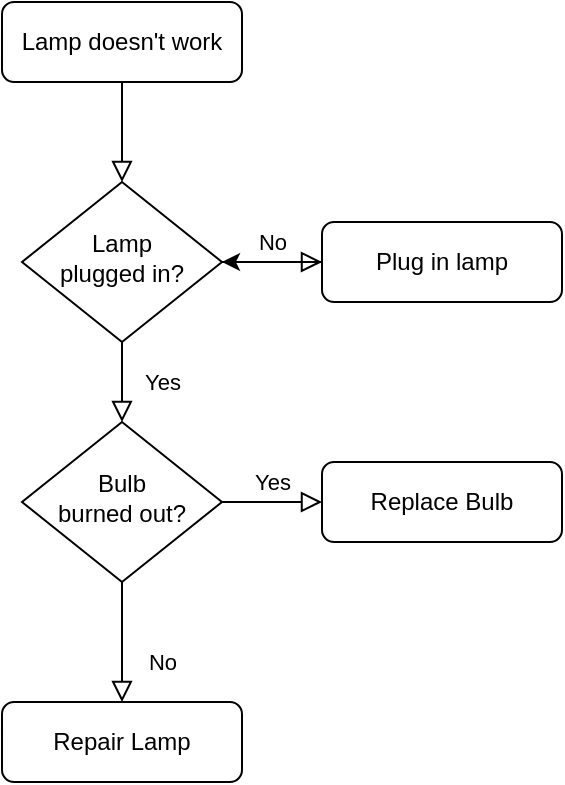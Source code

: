 <mxfile version="20.0.4" type="github" pages="2"><diagram id="C5RBs43oDa-KdzZeNtuy" name="Dsicord"><mxGraphModel dx="836" dy="489" grid="1" gridSize="10" guides="1" tooltips="1" connect="1" arrows="1" fold="1" page="1" pageScale="1" pageWidth="827" pageHeight="1169" math="0" shadow="0"><root><mxCell id="WIyWlLk6GJQsqaUBKTNV-0"/><mxCell id="WIyWlLk6GJQsqaUBKTNV-1" parent="WIyWlLk6GJQsqaUBKTNV-0"/><mxCell id="WIyWlLk6GJQsqaUBKTNV-2" value="" style="rounded=0;html=1;jettySize=auto;orthogonalLoop=1;fontSize=11;endArrow=block;endFill=0;endSize=8;strokeWidth=1;shadow=0;labelBackgroundColor=none;edgeStyle=orthogonalEdgeStyle;" parent="WIyWlLk6GJQsqaUBKTNV-1" source="WIyWlLk6GJQsqaUBKTNV-3" target="WIyWlLk6GJQsqaUBKTNV-6" edge="1"><mxGeometry relative="1" as="geometry"/></mxCell><mxCell id="WIyWlLk6GJQsqaUBKTNV-3" value="Lamp doesn't work" style="rounded=1;whiteSpace=wrap;html=1;fontSize=12;glass=0;strokeWidth=1;shadow=0;" parent="WIyWlLk6GJQsqaUBKTNV-1" vertex="1"><mxGeometry x="160" y="80" width="120" height="40" as="geometry"/></mxCell><mxCell id="WIyWlLk6GJQsqaUBKTNV-4" value="Yes" style="rounded=0;html=1;jettySize=auto;orthogonalLoop=1;fontSize=11;endArrow=block;endFill=0;endSize=8;strokeWidth=1;shadow=0;labelBackgroundColor=none;edgeStyle=orthogonalEdgeStyle;" parent="WIyWlLk6GJQsqaUBKTNV-1" source="WIyWlLk6GJQsqaUBKTNV-6" target="WIyWlLk6GJQsqaUBKTNV-10" edge="1"><mxGeometry y="20" relative="1" as="geometry"><mxPoint as="offset"/></mxGeometry></mxCell><mxCell id="WIyWlLk6GJQsqaUBKTNV-5" value="No" style="edgeStyle=orthogonalEdgeStyle;rounded=0;html=1;jettySize=auto;orthogonalLoop=1;fontSize=11;endArrow=block;endFill=0;endSize=8;strokeWidth=1;shadow=0;labelBackgroundColor=none;" parent="WIyWlLk6GJQsqaUBKTNV-1" source="WIyWlLk6GJQsqaUBKTNV-6" target="WIyWlLk6GJQsqaUBKTNV-7" edge="1"><mxGeometry y="10" relative="1" as="geometry"><mxPoint as="offset"/></mxGeometry></mxCell><mxCell id="WIyWlLk6GJQsqaUBKTNV-6" value="Lamp&lt;br&gt;plugged in?" style="rhombus;whiteSpace=wrap;html=1;shadow=0;fontFamily=Helvetica;fontSize=12;align=center;strokeWidth=1;spacing=6;spacingTop=-4;" parent="WIyWlLk6GJQsqaUBKTNV-1" vertex="1"><mxGeometry x="170" y="170" width="100" height="80" as="geometry"/></mxCell><mxCell id="Bkxs2QdH5ozhIoAV2uQl-0" value="" style="edgeStyle=orthogonalEdgeStyle;rounded=0;orthogonalLoop=1;jettySize=auto;html=1;" edge="1" parent="WIyWlLk6GJQsqaUBKTNV-1" source="WIyWlLk6GJQsqaUBKTNV-7" target="WIyWlLk6GJQsqaUBKTNV-6"><mxGeometry relative="1" as="geometry"/></mxCell><mxCell id="WIyWlLk6GJQsqaUBKTNV-7" value="Plug in lamp" style="rounded=1;whiteSpace=wrap;html=1;fontSize=12;glass=0;strokeWidth=1;shadow=0;" parent="WIyWlLk6GJQsqaUBKTNV-1" vertex="1"><mxGeometry x="320" y="190" width="120" height="40" as="geometry"/></mxCell><mxCell id="WIyWlLk6GJQsqaUBKTNV-8" value="No" style="rounded=0;html=1;jettySize=auto;orthogonalLoop=1;fontSize=11;endArrow=block;endFill=0;endSize=8;strokeWidth=1;shadow=0;labelBackgroundColor=none;edgeStyle=orthogonalEdgeStyle;" parent="WIyWlLk6GJQsqaUBKTNV-1" source="WIyWlLk6GJQsqaUBKTNV-10" target="WIyWlLk6GJQsqaUBKTNV-11" edge="1"><mxGeometry x="0.333" y="20" relative="1" as="geometry"><mxPoint as="offset"/></mxGeometry></mxCell><mxCell id="WIyWlLk6GJQsqaUBKTNV-9" value="Yes" style="edgeStyle=orthogonalEdgeStyle;rounded=0;html=1;jettySize=auto;orthogonalLoop=1;fontSize=11;endArrow=block;endFill=0;endSize=8;strokeWidth=1;shadow=0;labelBackgroundColor=none;" parent="WIyWlLk6GJQsqaUBKTNV-1" source="WIyWlLk6GJQsqaUBKTNV-10" target="WIyWlLk6GJQsqaUBKTNV-12" edge="1"><mxGeometry y="10" relative="1" as="geometry"><mxPoint as="offset"/></mxGeometry></mxCell><mxCell id="WIyWlLk6GJQsqaUBKTNV-10" value="Bulb&lt;br&gt;burned out?" style="rhombus;whiteSpace=wrap;html=1;shadow=0;fontFamily=Helvetica;fontSize=12;align=center;strokeWidth=1;spacing=6;spacingTop=-4;" parent="WIyWlLk6GJQsqaUBKTNV-1" vertex="1"><mxGeometry x="170" y="290" width="100" height="80" as="geometry"/></mxCell><mxCell id="WIyWlLk6GJQsqaUBKTNV-11" value="Repair Lamp" style="rounded=1;whiteSpace=wrap;html=1;fontSize=12;glass=0;strokeWidth=1;shadow=0;" parent="WIyWlLk6GJQsqaUBKTNV-1" vertex="1"><mxGeometry x="160" y="430" width="120" height="40" as="geometry"/></mxCell><mxCell id="WIyWlLk6GJQsqaUBKTNV-12" value="Replace Bulb" style="rounded=1;whiteSpace=wrap;html=1;fontSize=12;glass=0;strokeWidth=1;shadow=0;" parent="WIyWlLk6GJQsqaUBKTNV-1" vertex="1"><mxGeometry x="320" y="310" width="120" height="40" as="geometry"/></mxCell></root></mxGraphModel></diagram><diagram id="6V3lmCTezZVfWlDL8_QL" name="Web"><mxGraphModel dx="836" dy="489" grid="1" gridSize="10" guides="1" tooltips="1" connect="1" arrows="1" fold="1" page="1" pageScale="1" pageWidth="827" pageHeight="1169" math="0" shadow="0"><root><mxCell id="0"/><mxCell id="1" parent="0"/><mxCell id="k_zLQ2k0P_yH-VKahZX6-1" value="" style="rounded=0;html=1;jettySize=auto;orthogonalLoop=1;fontSize=11;endArrow=block;endFill=0;endSize=8;strokeWidth=1;shadow=0;labelBackgroundColor=none;edgeStyle=orthogonalEdgeStyle;entryX=0.5;entryY=0;entryDx=0;entryDy=0;" edge="1" parent="1" source="k_zLQ2k0P_yH-VKahZX6-2" target="y1PUYHEljucKXHHguUN0-4"><mxGeometry relative="1" as="geometry"><mxPoint x="414" y="240" as="targetPoint"/></mxGeometry></mxCell><mxCell id="k_zLQ2k0P_yH-VKahZX6-2" value="トップページ" style="rounded=1;whiteSpace=wrap;html=1;fontSize=12;glass=0;strokeWidth=1;shadow=0;" vertex="1" parent="1"><mxGeometry x="354" y="70" width="120" height="40" as="geometry"/></mxCell><mxCell id="y1PUYHEljucKXHHguUN0-3" value="Lamp&lt;br&gt;plugged in?" style="rhombus;whiteSpace=wrap;html=1;shadow=0;fontFamily=Helvetica;fontSize=12;align=center;strokeWidth=1;spacing=6;spacingTop=-4;" vertex="1" parent="1"><mxGeometry x="80" y="160" width="100" height="80" as="geometry"/></mxCell><mxCell id="y1PUYHEljucKXHHguUN0-4" value="SplatPlazaの概要" style="shape=document;whiteSpace=wrap;html=1;boundedLbl=1;" vertex="1" parent="1"><mxGeometry x="280" y="180" width="120" height="60" as="geometry"/></mxCell><mxCell id="y1PUYHEljucKXHHguUN0-5" value="ログインページ" style="rounded=1;whiteSpace=wrap;html=1;fontSize=12;glass=0;strokeWidth=1;shadow=0;" vertex="1" parent="1"><mxGeometry x="234" y="410" width="120" height="40" as="geometry"/></mxCell><mxCell id="y1PUYHEljucKXHHguUN0-6" value="ログイン" style="triangle;whiteSpace=wrap;html=1;" vertex="1" parent="1"><mxGeometry x="460" y="240" width="84" height="80" as="geometry"/></mxCell><mxCell id="y1PUYHEljucKXHHguUN0-7" value="トップ" style="triangle;whiteSpace=wrap;html=1;" vertex="1" parent="1"><mxGeometry x="650" y="240" width="84" height="80" as="geometry"/></mxCell><mxCell id="y1PUYHEljucKXHHguUN0-9" value="" style="rounded=0;html=1;jettySize=auto;orthogonalLoop=1;fontSize=11;endArrow=block;endFill=0;endSize=8;strokeWidth=1;shadow=0;labelBackgroundColor=none;edgeStyle=orthogonalEdgeStyle;entryX=0.5;entryY=0;entryDx=0;entryDy=0;exitX=0.5;exitY=1;exitDx=0;exitDy=0;" edge="1" parent="1" source="k_zLQ2k0P_yH-VKahZX6-2" target="y1PUYHEljucKXHHguUN0-6"><mxGeometry relative="1" as="geometry"><mxPoint x="424" y="120" as="sourcePoint"/><mxPoint x="310" y="220" as="targetPoint"/></mxGeometry></mxCell><mxCell id="y1PUYHEljucKXHHguUN0-10" value="プロフィール" style="triangle;whiteSpace=wrap;html=1;" vertex="1" parent="1"><mxGeometry x="556" y="240" width="84" height="80" as="geometry"/></mxCell><mxCell id="y1PUYHEljucKXHHguUN0-11" value="" style="rounded=0;html=1;jettySize=auto;orthogonalLoop=1;fontSize=11;endArrow=block;endFill=0;endSize=8;strokeWidth=1;shadow=0;labelBackgroundColor=none;edgeStyle=orthogonalEdgeStyle;entryX=0.5;entryY=0;entryDx=0;entryDy=0;exitX=0.5;exitY=1;exitDx=0;exitDy=0;" edge="1" parent="1" source="k_zLQ2k0P_yH-VKahZX6-2" target="y1PUYHEljucKXHHguUN0-7"><mxGeometry relative="1" as="geometry"><mxPoint x="424" y="120" as="sourcePoint"/><mxPoint x="452" y="250" as="targetPoint"/></mxGeometry></mxCell><mxCell id="y1PUYHEljucKXHHguUN0-12" value="" style="rounded=0;html=1;jettySize=auto;orthogonalLoop=1;fontSize=11;endArrow=block;endFill=0;endSize=8;strokeWidth=1;shadow=0;labelBackgroundColor=none;edgeStyle=orthogonalEdgeStyle;entryX=0.5;entryY=0;entryDx=0;entryDy=0;exitX=0.5;exitY=1;exitDx=0;exitDy=0;" edge="1" parent="1" source="k_zLQ2k0P_yH-VKahZX6-2" target="y1PUYHEljucKXHHguUN0-10"><mxGeometry relative="1" as="geometry"><mxPoint x="434" y="130" as="sourcePoint"/><mxPoint x="462" y="260" as="targetPoint"/></mxGeometry></mxCell><mxCell id="y1PUYHEljucKXHHguUN0-13" value="" style="rounded=0;html=1;jettySize=auto;orthogonalLoop=1;fontSize=11;endArrow=block;endFill=0;endSize=8;strokeWidth=1;shadow=0;labelBackgroundColor=none;edgeStyle=orthogonalEdgeStyle;entryX=1;entryY=0.5;entryDx=0;entryDy=0;exitX=1;exitY=0.5;exitDx=0;exitDy=0;dashed=1;dashPattern=1 4;" edge="1" parent="1" source="y1PUYHEljucKXHHguUN0-7" target="k_zLQ2k0P_yH-VKahZX6-2"><mxGeometry relative="1" as="geometry"><mxPoint x="424" y="120" as="sourcePoint"/><mxPoint x="692" y="240" as="targetPoint"/></mxGeometry></mxCell><mxCell id="y1PUYHEljucKXHHguUN0-14" value="" style="rounded=0;html=1;jettySize=auto;orthogonalLoop=1;fontSize=11;endArrow=block;endFill=0;endSize=8;strokeWidth=1;shadow=0;labelBackgroundColor=none;edgeStyle=orthogonalEdgeStyle;entryX=0.5;entryY=0;entryDx=0;entryDy=0;exitX=0;exitY=0.5;exitDx=0;exitDy=0;dashed=1;dashPattern=1 4;" edge="1" parent="1" source="y1PUYHEljucKXHHguUN0-6" target="y1PUYHEljucKXHHguUN0-5"><mxGeometry relative="1" as="geometry"><mxPoint x="424" y="120" as="sourcePoint"/><mxPoint x="340" y="220" as="targetPoint"/><Array as="points"><mxPoint x="460" y="280"/><mxPoint x="300" y="280"/></Array></mxGeometry></mxCell><mxCell id="y1PUYHEljucKXHHguUN0-16" value="" style="rounded=0;html=1;jettySize=auto;orthogonalLoop=1;fontSize=11;endArrow=block;endFill=0;endSize=8;strokeWidth=1;shadow=0;labelBackgroundColor=none;edgeStyle=orthogonalEdgeStyle;entryX=0.5;entryY=0;entryDx=0;entryDy=0;exitX=0.5;exitY=1;exitDx=0;exitDy=0;" edge="1" parent="1" target="y1PUYHEljucKXHHguUN0-17" source="y1PUYHEljucKXHHguUN0-5"><mxGeometry relative="1" as="geometry"><mxPoint x="264" y="454" as="sourcePoint"/><mxPoint x="264" y="584" as="targetPoint"/></mxGeometry></mxCell><mxCell id="y1PUYHEljucKXHHguUN0-17" value="ログインフォーム" style="shape=document;whiteSpace=wrap;html=1;boundedLbl=1;" vertex="1" parent="1"><mxGeometry x="234" y="520" width="120" height="60" as="geometry"/></mxCell><mxCell id="y1PUYHEljucKXHHguUN0-24" value="" style="edgeStyle=orthogonalEdgeStyle;rounded=0;orthogonalLoop=1;jettySize=auto;html=1;dashed=1;dashPattern=1 4;labelBackgroundColor=none;endArrow=block;endFill=0;" edge="1" parent="1" source="y1PUYHEljucKXHHguUN0-18" target="y1PUYHEljucKXHHguUN0-10"><mxGeometry relative="1" as="geometry"/></mxCell><mxCell id="y1PUYHEljucKXHHguUN0-18" value="プロフィールページ" style="rounded=1;whiteSpace=wrap;html=1;fontSize=12;glass=0;strokeWidth=1;shadow=0;" vertex="1" parent="1"><mxGeometry x="538" y="390" width="120" height="40" as="geometry"/></mxCell><mxCell id="y1PUYHEljucKXHHguUN0-20" value="" style="rounded=0;html=1;jettySize=auto;orthogonalLoop=1;fontSize=11;endArrow=block;endFill=0;endSize=8;strokeWidth=1;shadow=0;labelBackgroundColor=none;edgeStyle=orthogonalEdgeStyle;entryX=0.5;entryY=0;entryDx=0;entryDy=0;exitX=0.5;exitY=1;exitDx=0;exitDy=0;" edge="1" parent="1" source="y1PUYHEljucKXHHguUN0-18" target="y1PUYHEljucKXHHguUN0-21"><mxGeometry relative="1" as="geometry"><mxPoint x="480" y="564" as="sourcePoint"/><mxPoint x="480" y="694" as="targetPoint"/></mxGeometry></mxCell><mxCell id="y1PUYHEljucKXHHguUN0-21" value="アイコンの登録&lt;br&gt;自己紹介の登録" style="shape=document;whiteSpace=wrap;html=1;boundedLbl=1;" vertex="1" parent="1"><mxGeometry x="538" y="490" width="120" height="60" as="geometry"/></mxCell><mxCell id="y1PUYHEljucKXHHguUN0-23" value="" style="rounded=0;html=1;jettySize=auto;orthogonalLoop=1;fontSize=11;endArrow=block;endFill=0;endSize=8;strokeWidth=1;shadow=0;labelBackgroundColor=none;edgeStyle=orthogonalEdgeStyle;exitX=0.5;exitY=1;exitDx=0;exitDy=0;dashed=1;dashPattern=1 4;entryX=0.5;entryY=0;entryDx=0;entryDy=0;" edge="1" parent="1" source="y1PUYHEljucKXHHguUN0-10" target="y1PUYHEljucKXHHguUN0-18"><mxGeometry relative="1" as="geometry"><mxPoint x="470" y="290" as="sourcePoint"/><mxPoint x="598" y="380" as="targetPoint"/><Array as="points"/></mxGeometry></mxCell></root></mxGraphModel></diagram></mxfile>